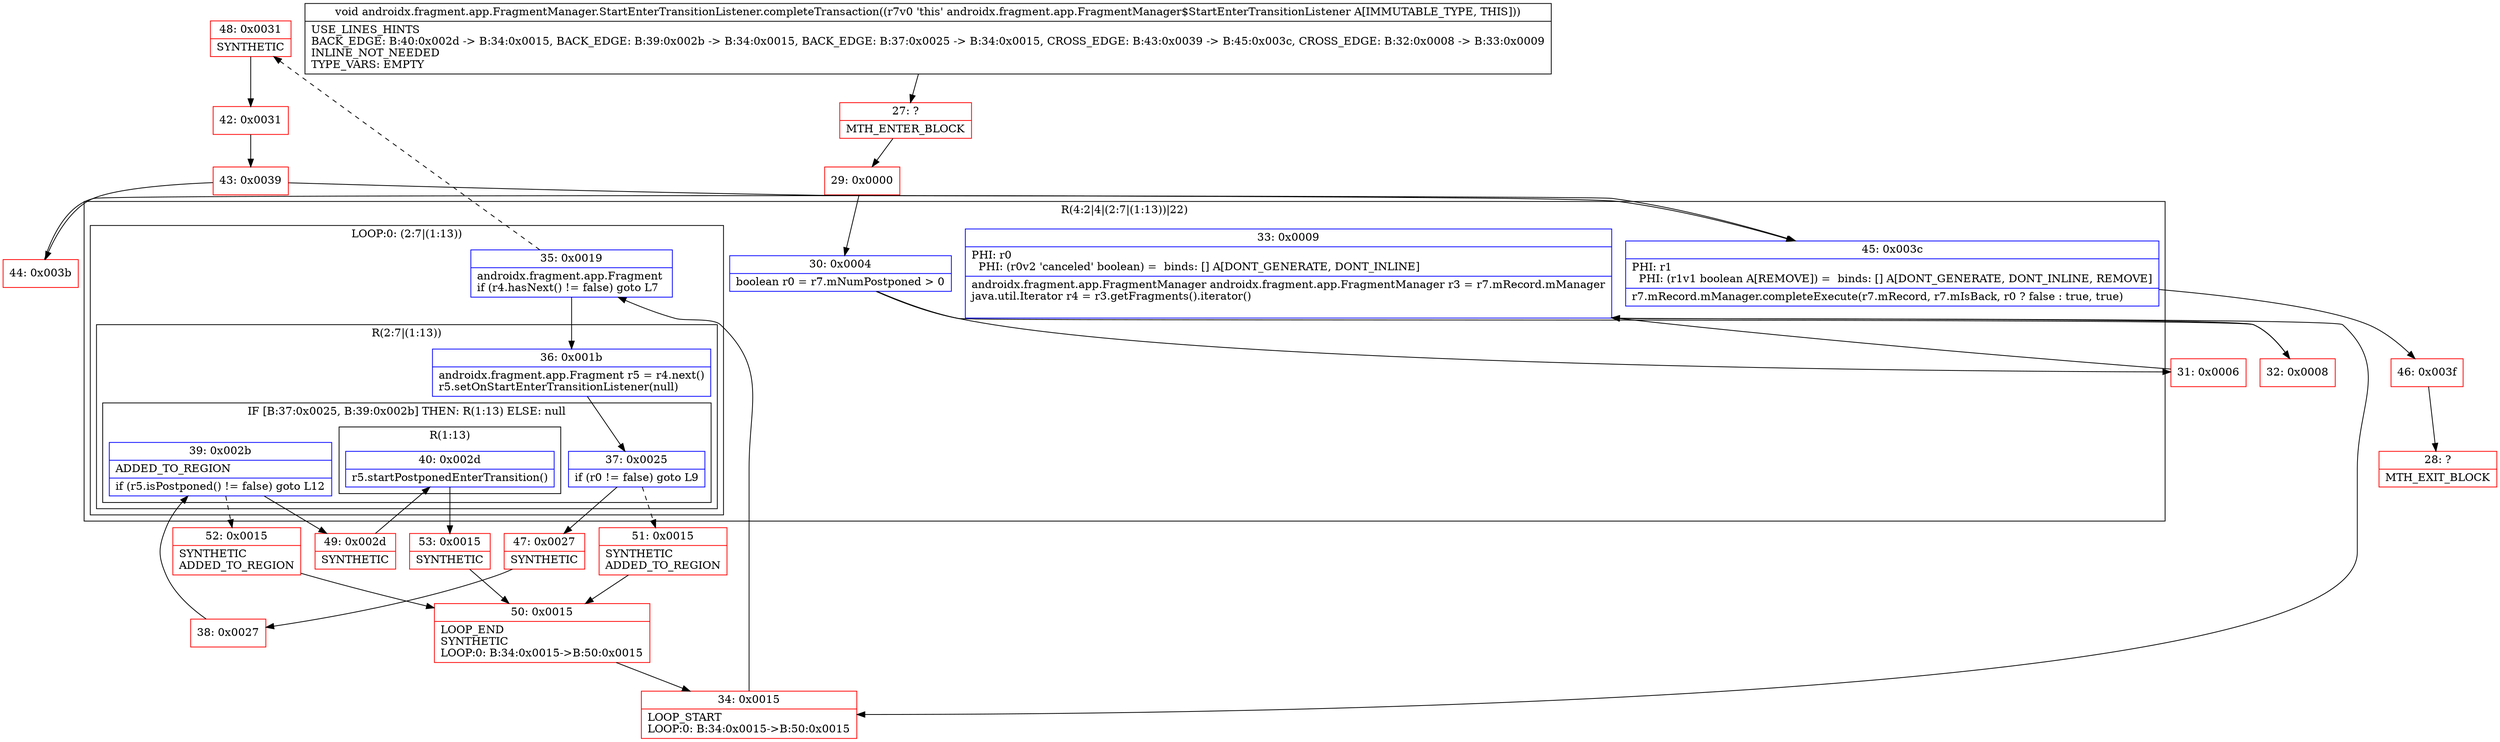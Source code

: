 digraph "CFG forandroidx.fragment.app.FragmentManager.StartEnterTransitionListener.completeTransaction()V" {
subgraph cluster_Region_2023885810 {
label = "R(4:2|4|(2:7|(1:13))|22)";
node [shape=record,color=blue];
Node_30 [shape=record,label="{30\:\ 0x0004|boolean r0 = r7.mNumPostponed \> 0\l}"];
Node_33 [shape=record,label="{33\:\ 0x0009|PHI: r0 \l  PHI: (r0v2 'canceled' boolean) =  binds: [] A[DONT_GENERATE, DONT_INLINE]\l|androidx.fragment.app.FragmentManager androidx.fragment.app.FragmentManager r3 = r7.mRecord.mManager\ljava.util.Iterator r4 = r3.getFragments().iterator()\l\l}"];
subgraph cluster_LoopRegion_734057644 {
label = "LOOP:0: (2:7|(1:13))";
node [shape=record,color=blue];
Node_35 [shape=record,label="{35\:\ 0x0019|androidx.fragment.app.Fragment \lif (r4.hasNext() != false) goto L7\l}"];
subgraph cluster_Region_2636191 {
label = "R(2:7|(1:13))";
node [shape=record,color=blue];
Node_36 [shape=record,label="{36\:\ 0x001b|androidx.fragment.app.Fragment r5 = r4.next()\lr5.setOnStartEnterTransitionListener(null)\l}"];
subgraph cluster_IfRegion_798954122 {
label = "IF [B:37:0x0025, B:39:0x002b] THEN: R(1:13) ELSE: null";
node [shape=record,color=blue];
Node_37 [shape=record,label="{37\:\ 0x0025|if (r0 != false) goto L9\l}"];
Node_39 [shape=record,label="{39\:\ 0x002b|ADDED_TO_REGION\l|if (r5.isPostponed() != false) goto L12\l}"];
subgraph cluster_Region_1102379952 {
label = "R(1:13)";
node [shape=record,color=blue];
Node_40 [shape=record,label="{40\:\ 0x002d|r5.startPostponedEnterTransition()\l}"];
}
}
}
}
Node_45 [shape=record,label="{45\:\ 0x003c|PHI: r1 \l  PHI: (r1v1 boolean A[REMOVE]) =  binds: [] A[DONT_GENERATE, DONT_INLINE, REMOVE]\l|r7.mRecord.mManager.completeExecute(r7.mRecord, r7.mIsBack, r0 ? false : true, true)\l}"];
}
Node_27 [shape=record,color=red,label="{27\:\ ?|MTH_ENTER_BLOCK\l}"];
Node_29 [shape=record,color=red,label="{29\:\ 0x0000}"];
Node_31 [shape=record,color=red,label="{31\:\ 0x0006}"];
Node_34 [shape=record,color=red,label="{34\:\ 0x0015|LOOP_START\lLOOP:0: B:34:0x0015\-\>B:50:0x0015\l}"];
Node_47 [shape=record,color=red,label="{47\:\ 0x0027|SYNTHETIC\l}"];
Node_38 [shape=record,color=red,label="{38\:\ 0x0027}"];
Node_49 [shape=record,color=red,label="{49\:\ 0x002d|SYNTHETIC\l}"];
Node_53 [shape=record,color=red,label="{53\:\ 0x0015|SYNTHETIC\l}"];
Node_50 [shape=record,color=red,label="{50\:\ 0x0015|LOOP_END\lSYNTHETIC\lLOOP:0: B:34:0x0015\-\>B:50:0x0015\l}"];
Node_52 [shape=record,color=red,label="{52\:\ 0x0015|SYNTHETIC\lADDED_TO_REGION\l}"];
Node_51 [shape=record,color=red,label="{51\:\ 0x0015|SYNTHETIC\lADDED_TO_REGION\l}"];
Node_48 [shape=record,color=red,label="{48\:\ 0x0031|SYNTHETIC\l}"];
Node_42 [shape=record,color=red,label="{42\:\ 0x0031}"];
Node_43 [shape=record,color=red,label="{43\:\ 0x0039}"];
Node_44 [shape=record,color=red,label="{44\:\ 0x003b}"];
Node_46 [shape=record,color=red,label="{46\:\ 0x003f}"];
Node_28 [shape=record,color=red,label="{28\:\ ?|MTH_EXIT_BLOCK\l}"];
Node_32 [shape=record,color=red,label="{32\:\ 0x0008}"];
MethodNode[shape=record,label="{void androidx.fragment.app.FragmentManager.StartEnterTransitionListener.completeTransaction((r7v0 'this' androidx.fragment.app.FragmentManager$StartEnterTransitionListener A[IMMUTABLE_TYPE, THIS]))  | USE_LINES_HINTS\lBACK_EDGE: B:40:0x002d \-\> B:34:0x0015, BACK_EDGE: B:39:0x002b \-\> B:34:0x0015, BACK_EDGE: B:37:0x0025 \-\> B:34:0x0015, CROSS_EDGE: B:43:0x0039 \-\> B:45:0x003c, CROSS_EDGE: B:32:0x0008 \-\> B:33:0x0009\lINLINE_NOT_NEEDED\lTYPE_VARS: EMPTY\l}"];
MethodNode -> Node_27;Node_30 -> Node_31;
Node_30 -> Node_32;
Node_33 -> Node_34;
Node_35 -> Node_36;
Node_35 -> Node_48[style=dashed];
Node_36 -> Node_37;
Node_37 -> Node_47;
Node_37 -> Node_51[style=dashed];
Node_39 -> Node_49;
Node_39 -> Node_52[style=dashed];
Node_40 -> Node_53;
Node_45 -> Node_46;
Node_27 -> Node_29;
Node_29 -> Node_30;
Node_31 -> Node_33;
Node_34 -> Node_35;
Node_47 -> Node_38;
Node_38 -> Node_39;
Node_49 -> Node_40;
Node_53 -> Node_50;
Node_50 -> Node_34;
Node_52 -> Node_50;
Node_51 -> Node_50;
Node_48 -> Node_42;
Node_42 -> Node_43;
Node_43 -> Node_44;
Node_43 -> Node_45;
Node_44 -> Node_45;
Node_46 -> Node_28;
Node_32 -> Node_33;
}

